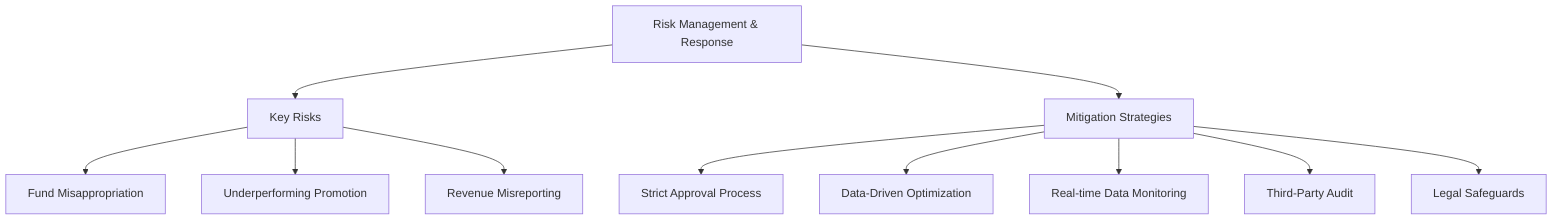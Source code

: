 graph TD
    A[Risk Management & Response] --> B[Key Risks]
    A --> C[Mitigation Strategies]

    B --> B1[Fund Misappropriation]
    B --> B2[Underperforming Promotion]
    B --> B3[Revenue Misreporting]

    C --> C1[Strict Approval Process]
    C --> C2[Data-Driven Optimization]
    C --> C3[Real-time Data Monitoring]
    C --> C4[Third-Party Audit]
    C --> C5[Legal Safeguards]